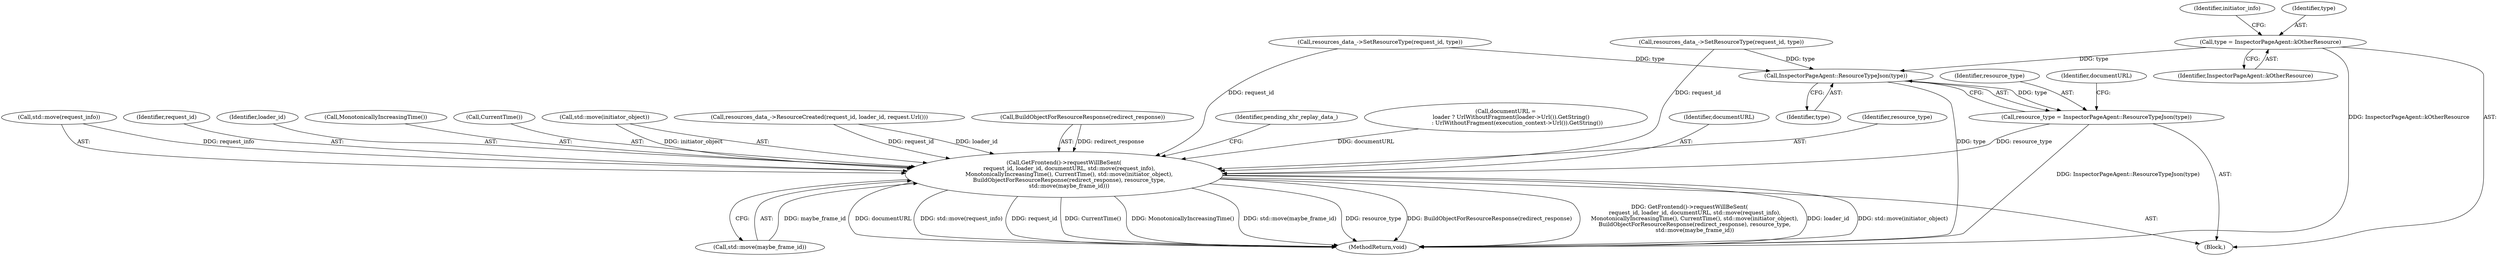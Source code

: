 digraph "1_Chrome_1c40f9042ae2d6ee7483d72998aabb5e73b2ff60_2@del" {
"1000126" [label="(Call,type = InspectorPageAgent::kOtherResource)"];
"1000226" [label="(Call,InspectorPageAgent::ResourceTypeJson(type))"];
"1000224" [label="(Call,resource_type = InspectorPageAgent::ResourceTypeJson(type))"];
"1000242" [label="(Call,GetFrontend()->requestWillBeSent(\n      request_id, loader_id, documentURL, std::move(request_info),\n      MonotonicallyIncreasingTime(), CurrentTime(), std::move(initiator_object),\n      BuildObjectForResourceResponse(redirect_response), resource_type,\n      std::move(maybe_frame_id)))"];
"1000242" [label="(Call,GetFrontend()->requestWillBeSent(\n      request_id, loader_id, documentURL, std::move(request_info),\n      MonotonicallyIncreasingTime(), CurrentTime(), std::move(initiator_object),\n      BuildObjectForResourceResponse(redirect_response), resource_type,\n      std::move(maybe_frame_id)))"];
"1000259" [label="(Identifier,pending_xhr_replay_data_)"];
"1000229" [label="(Call,documentURL =\n      loader ? UrlWithoutFragment(loader->Url()).GetString()\n             : UrlWithoutFragment(execution_context->Url()).GetString())"];
"1000248" [label="(Call,MonotonicallyIncreasingTime())"];
"1000225" [label="(Identifier,resource_type)"];
"1000250" [label="(Call,std::move(initiator_object))"];
"1000128" [label="(Identifier,InspectorPageAgent::kOtherResource)"];
"1000121" [label="(Call,resources_data_->ResourceCreated(request_id, loader_id, request.Url()))"];
"1000107" [label="(Block,)"];
"1000132" [label="(Identifier,initiator_info)"];
"1000227" [label="(Identifier,type)"];
"1000230" [label="(Identifier,documentURL)"];
"1000252" [label="(Call,BuildObjectForResourceResponse(redirect_response))"];
"1000153" [label="(Call,resources_data_->SetResourceType(request_id, type))"];
"1000263" [label="(MethodReturn,void)"];
"1000245" [label="(Identifier,documentURL)"];
"1000226" [label="(Call,InspectorPageAgent::ResourceTypeJson(type))"];
"1000254" [label="(Identifier,resource_type)"];
"1000246" [label="(Call,std::move(request_info))"];
"1000243" [label="(Identifier,request_id)"];
"1000224" [label="(Call,resource_type = InspectorPageAgent::ResourceTypeJson(type))"];
"1000244" [label="(Identifier,loader_id)"];
"1000127" [label="(Identifier,type)"];
"1000139" [label="(Call,resources_data_->SetResourceType(request_id, type))"];
"1000255" [label="(Call,std::move(maybe_frame_id))"];
"1000126" [label="(Call,type = InspectorPageAgent::kOtherResource)"];
"1000249" [label="(Call,CurrentTime())"];
"1000126" -> "1000107"  [label="AST: "];
"1000126" -> "1000128"  [label="CFG: "];
"1000127" -> "1000126"  [label="AST: "];
"1000128" -> "1000126"  [label="AST: "];
"1000132" -> "1000126"  [label="CFG: "];
"1000126" -> "1000263"  [label="DDG: InspectorPageAgent::kOtherResource"];
"1000126" -> "1000226"  [label="DDG: type"];
"1000226" -> "1000224"  [label="AST: "];
"1000226" -> "1000227"  [label="CFG: "];
"1000227" -> "1000226"  [label="AST: "];
"1000224" -> "1000226"  [label="CFG: "];
"1000226" -> "1000263"  [label="DDG: type"];
"1000226" -> "1000224"  [label="DDG: type"];
"1000139" -> "1000226"  [label="DDG: type"];
"1000153" -> "1000226"  [label="DDG: type"];
"1000224" -> "1000107"  [label="AST: "];
"1000225" -> "1000224"  [label="AST: "];
"1000230" -> "1000224"  [label="CFG: "];
"1000224" -> "1000263"  [label="DDG: InspectorPageAgent::ResourceTypeJson(type)"];
"1000224" -> "1000242"  [label="DDG: resource_type"];
"1000242" -> "1000107"  [label="AST: "];
"1000242" -> "1000255"  [label="CFG: "];
"1000243" -> "1000242"  [label="AST: "];
"1000244" -> "1000242"  [label="AST: "];
"1000245" -> "1000242"  [label="AST: "];
"1000246" -> "1000242"  [label="AST: "];
"1000248" -> "1000242"  [label="AST: "];
"1000249" -> "1000242"  [label="AST: "];
"1000250" -> "1000242"  [label="AST: "];
"1000252" -> "1000242"  [label="AST: "];
"1000254" -> "1000242"  [label="AST: "];
"1000255" -> "1000242"  [label="AST: "];
"1000259" -> "1000242"  [label="CFG: "];
"1000242" -> "1000263"  [label="DDG: MonotonicallyIncreasingTime()"];
"1000242" -> "1000263"  [label="DDG: std::move(maybe_frame_id)"];
"1000242" -> "1000263"  [label="DDG: resource_type"];
"1000242" -> "1000263"  [label="DDG: BuildObjectForResourceResponse(redirect_response)"];
"1000242" -> "1000263"  [label="DDG: GetFrontend()->requestWillBeSent(\n      request_id, loader_id, documentURL, std::move(request_info),\n      MonotonicallyIncreasingTime(), CurrentTime(), std::move(initiator_object),\n      BuildObjectForResourceResponse(redirect_response), resource_type,\n      std::move(maybe_frame_id))"];
"1000242" -> "1000263"  [label="DDG: loader_id"];
"1000242" -> "1000263"  [label="DDG: std::move(initiator_object)"];
"1000242" -> "1000263"  [label="DDG: documentURL"];
"1000242" -> "1000263"  [label="DDG: std::move(request_info)"];
"1000242" -> "1000263"  [label="DDG: request_id"];
"1000242" -> "1000263"  [label="DDG: CurrentTime()"];
"1000139" -> "1000242"  [label="DDG: request_id"];
"1000153" -> "1000242"  [label="DDG: request_id"];
"1000121" -> "1000242"  [label="DDG: request_id"];
"1000121" -> "1000242"  [label="DDG: loader_id"];
"1000229" -> "1000242"  [label="DDG: documentURL"];
"1000246" -> "1000242"  [label="DDG: request_info"];
"1000250" -> "1000242"  [label="DDG: initiator_object"];
"1000252" -> "1000242"  [label="DDG: redirect_response"];
"1000255" -> "1000242"  [label="DDG: maybe_frame_id"];
}
